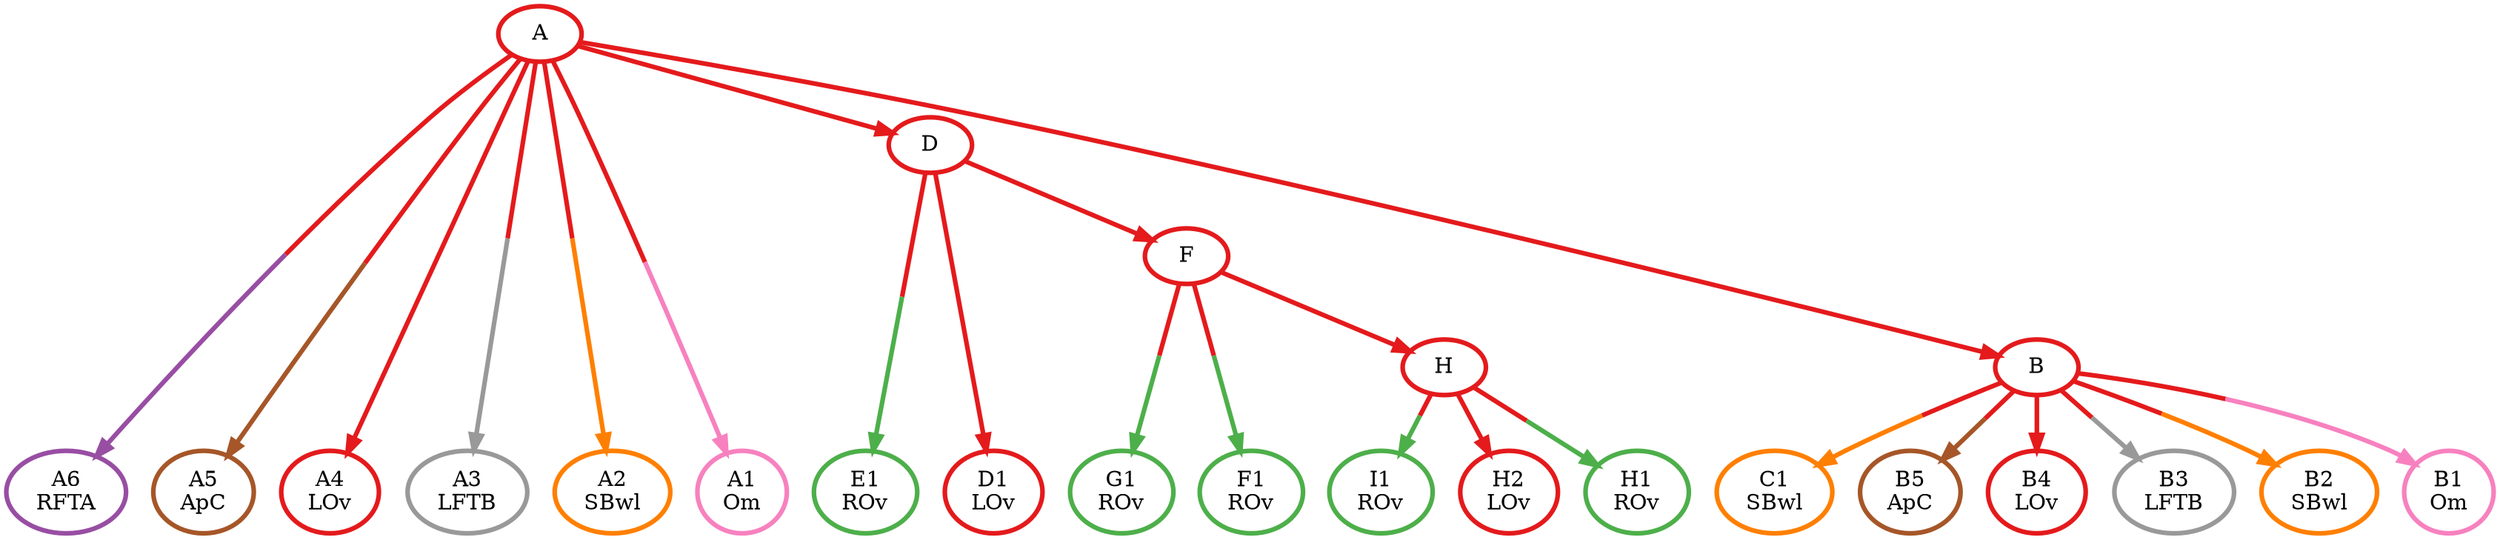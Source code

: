 digraph T {
	{
		rank=same
		23 [penwidth=3,colorscheme=set19,color=3,label="I1\nROv"]
		22 [penwidth=3,colorscheme=set19,color=3,label="G1\nROv"]
		21 [penwidth=3,colorscheme=set19,color=3,label="E1\nROv"]
		20 [penwidth=3,colorscheme=set19,color=5,label="C1\nSBwl"]
		19 [penwidth=3,colorscheme=set19,color=1,label="H2\nLOv"]
		18 [penwidth=3,colorscheme=set19,color=3,label="H1\nROv"]
		16 [penwidth=3,colorscheme=set19,color=3,label="F1\nROv"]
		14 [penwidth=3,colorscheme=set19,color=1,label="D1\nLOv"]
		12 [penwidth=3,colorscheme=set19,color=7,label="B5\nApC"]
		11 [penwidth=3,colorscheme=set19,color=1,label="B4\nLOv"]
		10 [penwidth=3,colorscheme=set19,color=9,label="B3\nLFTB"]
		9 [penwidth=3,colorscheme=set19,color=5,label="B2\nSBwl"]
		8 [penwidth=3,colorscheme=set19,color=8,label="B1\nOm"]
		6 [penwidth=3,colorscheme=set19,color=4,label="A6\nRFTA"]
		5 [penwidth=3,colorscheme=set19,color=7,label="A5\nApC"]
		4 [penwidth=3,colorscheme=set19,color=1,label="A4\nLOv"]
		3 [penwidth=3,colorscheme=set19,color=9,label="A3\nLFTB"]
		2 [penwidth=3,colorscheme=set19,color=5,label="A2\nSBwl"]
		1 [penwidth=3,colorscheme=set19,color=8,label="A1\nOm"]
	}
	17 [penwidth=3,colorscheme=set19,color=1,label="H"]
	15 [penwidth=3,colorscheme=set19,color=1,label="F"]
	13 [penwidth=3,colorscheme=set19,color=1,label="D"]
	7 [penwidth=3,colorscheme=set19,color=1,label="B"]
	0 [penwidth=3,colorscheme=set19,color=1,label="A"]
	17 -> 23 [penwidth=3,colorscheme=set19,color="1;0.5:3"]
	17 -> 19 [penwidth=3,colorscheme=set19,color=1]
	17 -> 18 [penwidth=3,colorscheme=set19,color="1;0.5:3"]
	15 -> 22 [penwidth=3,colorscheme=set19,color="1;0.5:3"]
	15 -> 17 [penwidth=3,colorscheme=set19,color=1]
	15 -> 16 [penwidth=3,colorscheme=set19,color="1;0.5:3"]
	13 -> 21 [penwidth=3,colorscheme=set19,color="1;0.5:3"]
	13 -> 15 [penwidth=3,colorscheme=set19,color=1]
	13 -> 14 [penwidth=3,colorscheme=set19,color=1]
	7 -> 20 [penwidth=3,colorscheme=set19,color="1;0.5:5"]
	7 -> 12 [penwidth=3,colorscheme=set19,color="1;0.5:7"]
	7 -> 11 [penwidth=3,colorscheme=set19,color=1]
	7 -> 10 [penwidth=3,colorscheme=set19,color="1;0.5:9"]
	7 -> 9 [penwidth=3,colorscheme=set19,color="1;0.5:5"]
	7 -> 8 [penwidth=3,colorscheme=set19,color="1;0.5:8"]
	0 -> 13 [penwidth=3,colorscheme=set19,color=1]
	0 -> 7 [penwidth=3,colorscheme=set19,color=1]
	0 -> 6 [penwidth=3,colorscheme=set19,color="1;0.5:4"]
	0 -> 5 [penwidth=3,colorscheme=set19,color="1;0.5:7"]
	0 -> 4 [penwidth=3,colorscheme=set19,color=1]
	0 -> 3 [penwidth=3,colorscheme=set19,color="1;0.5:9"]
	0 -> 2 [penwidth=3,colorscheme=set19,color="1;0.5:5"]
	0 -> 1 [penwidth=3,colorscheme=set19,color="1;0.5:8"]
}
